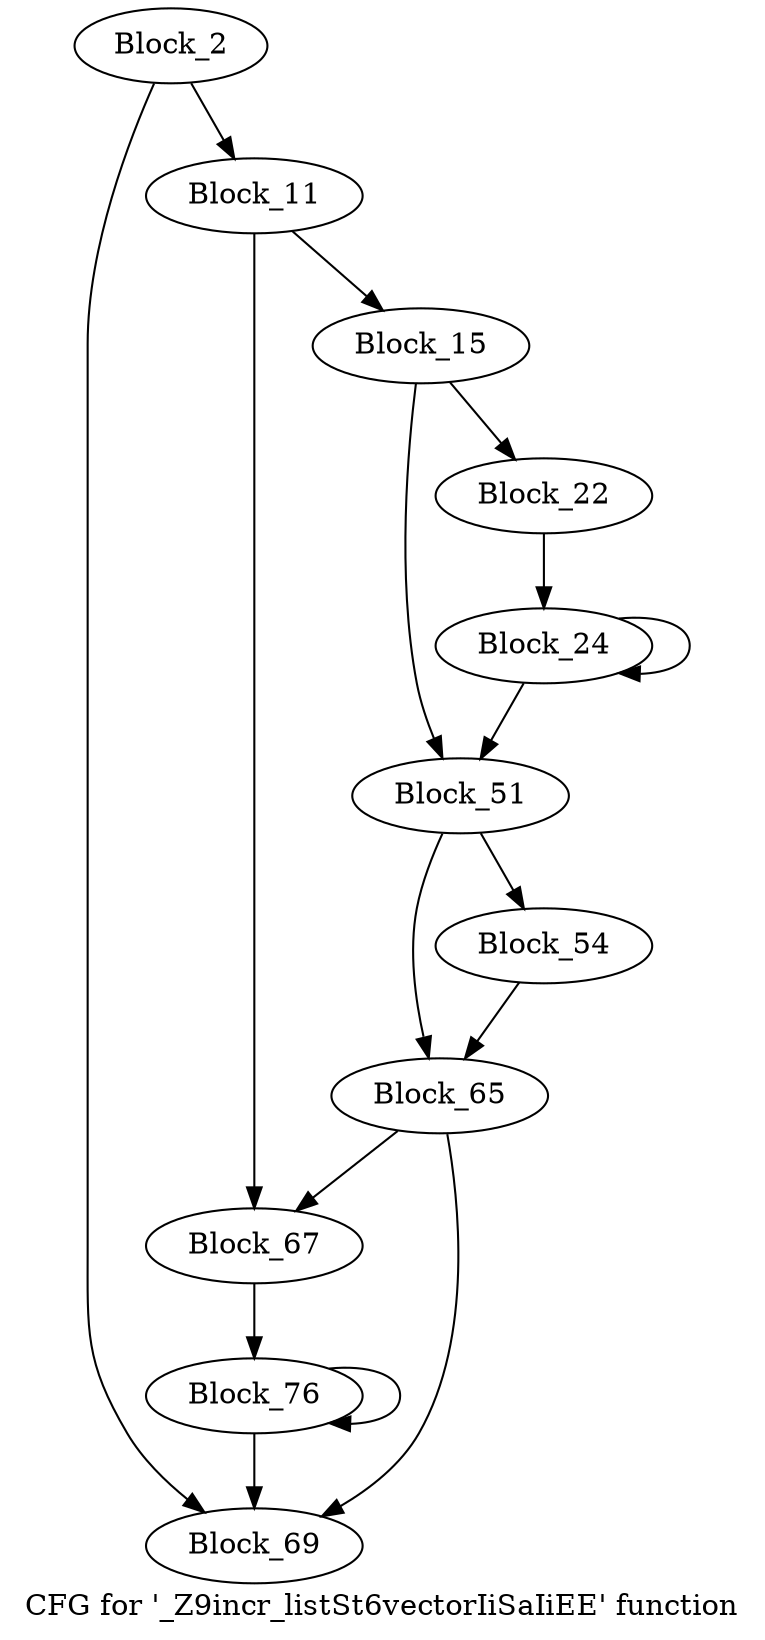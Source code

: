 digraph "CFG for '_Z9incr_listSt6vectorIiSaIiEE' function" {
	label="CFG for '_Z9incr_listSt6vectorIiSaIiEE' function";

	block_2 [label="Block_2"];
	block_2:s0 -> block_69;
	block_2:s1 -> block_11;
	block_11 [label="Block_11"];
	block_11:s0 -> block_67;
	block_11:s1 -> block_15;
	block_15 [label="Block_15"];
	block_15:s0 -> block_51;
	block_15:s1 -> block_22;
	block_22 [label="Block_22"];
	block_22 -> block_24;
	block_24 [label="Block_24"];
	block_24:s0 -> block_51;
	block_24:s1 -> block_24;
	block_51 [label="Block_51"];
	block_51:s0 -> block_65;
	block_51:s1 -> block_54;
	block_54 [label="Block_54"];
	block_54 -> block_65;
	block_65 [label="Block_65"];
	block_65:s0 -> block_69;
	block_65:s1 -> block_67;
	block_67 [label="Block_67"];
	block_67 -> block_76;
	block_69 [label="Block_69"];
	block_76 [label="Block_76"];
	block_76:s0 -> block_69;
	block_76:s1 -> block_76;
}
